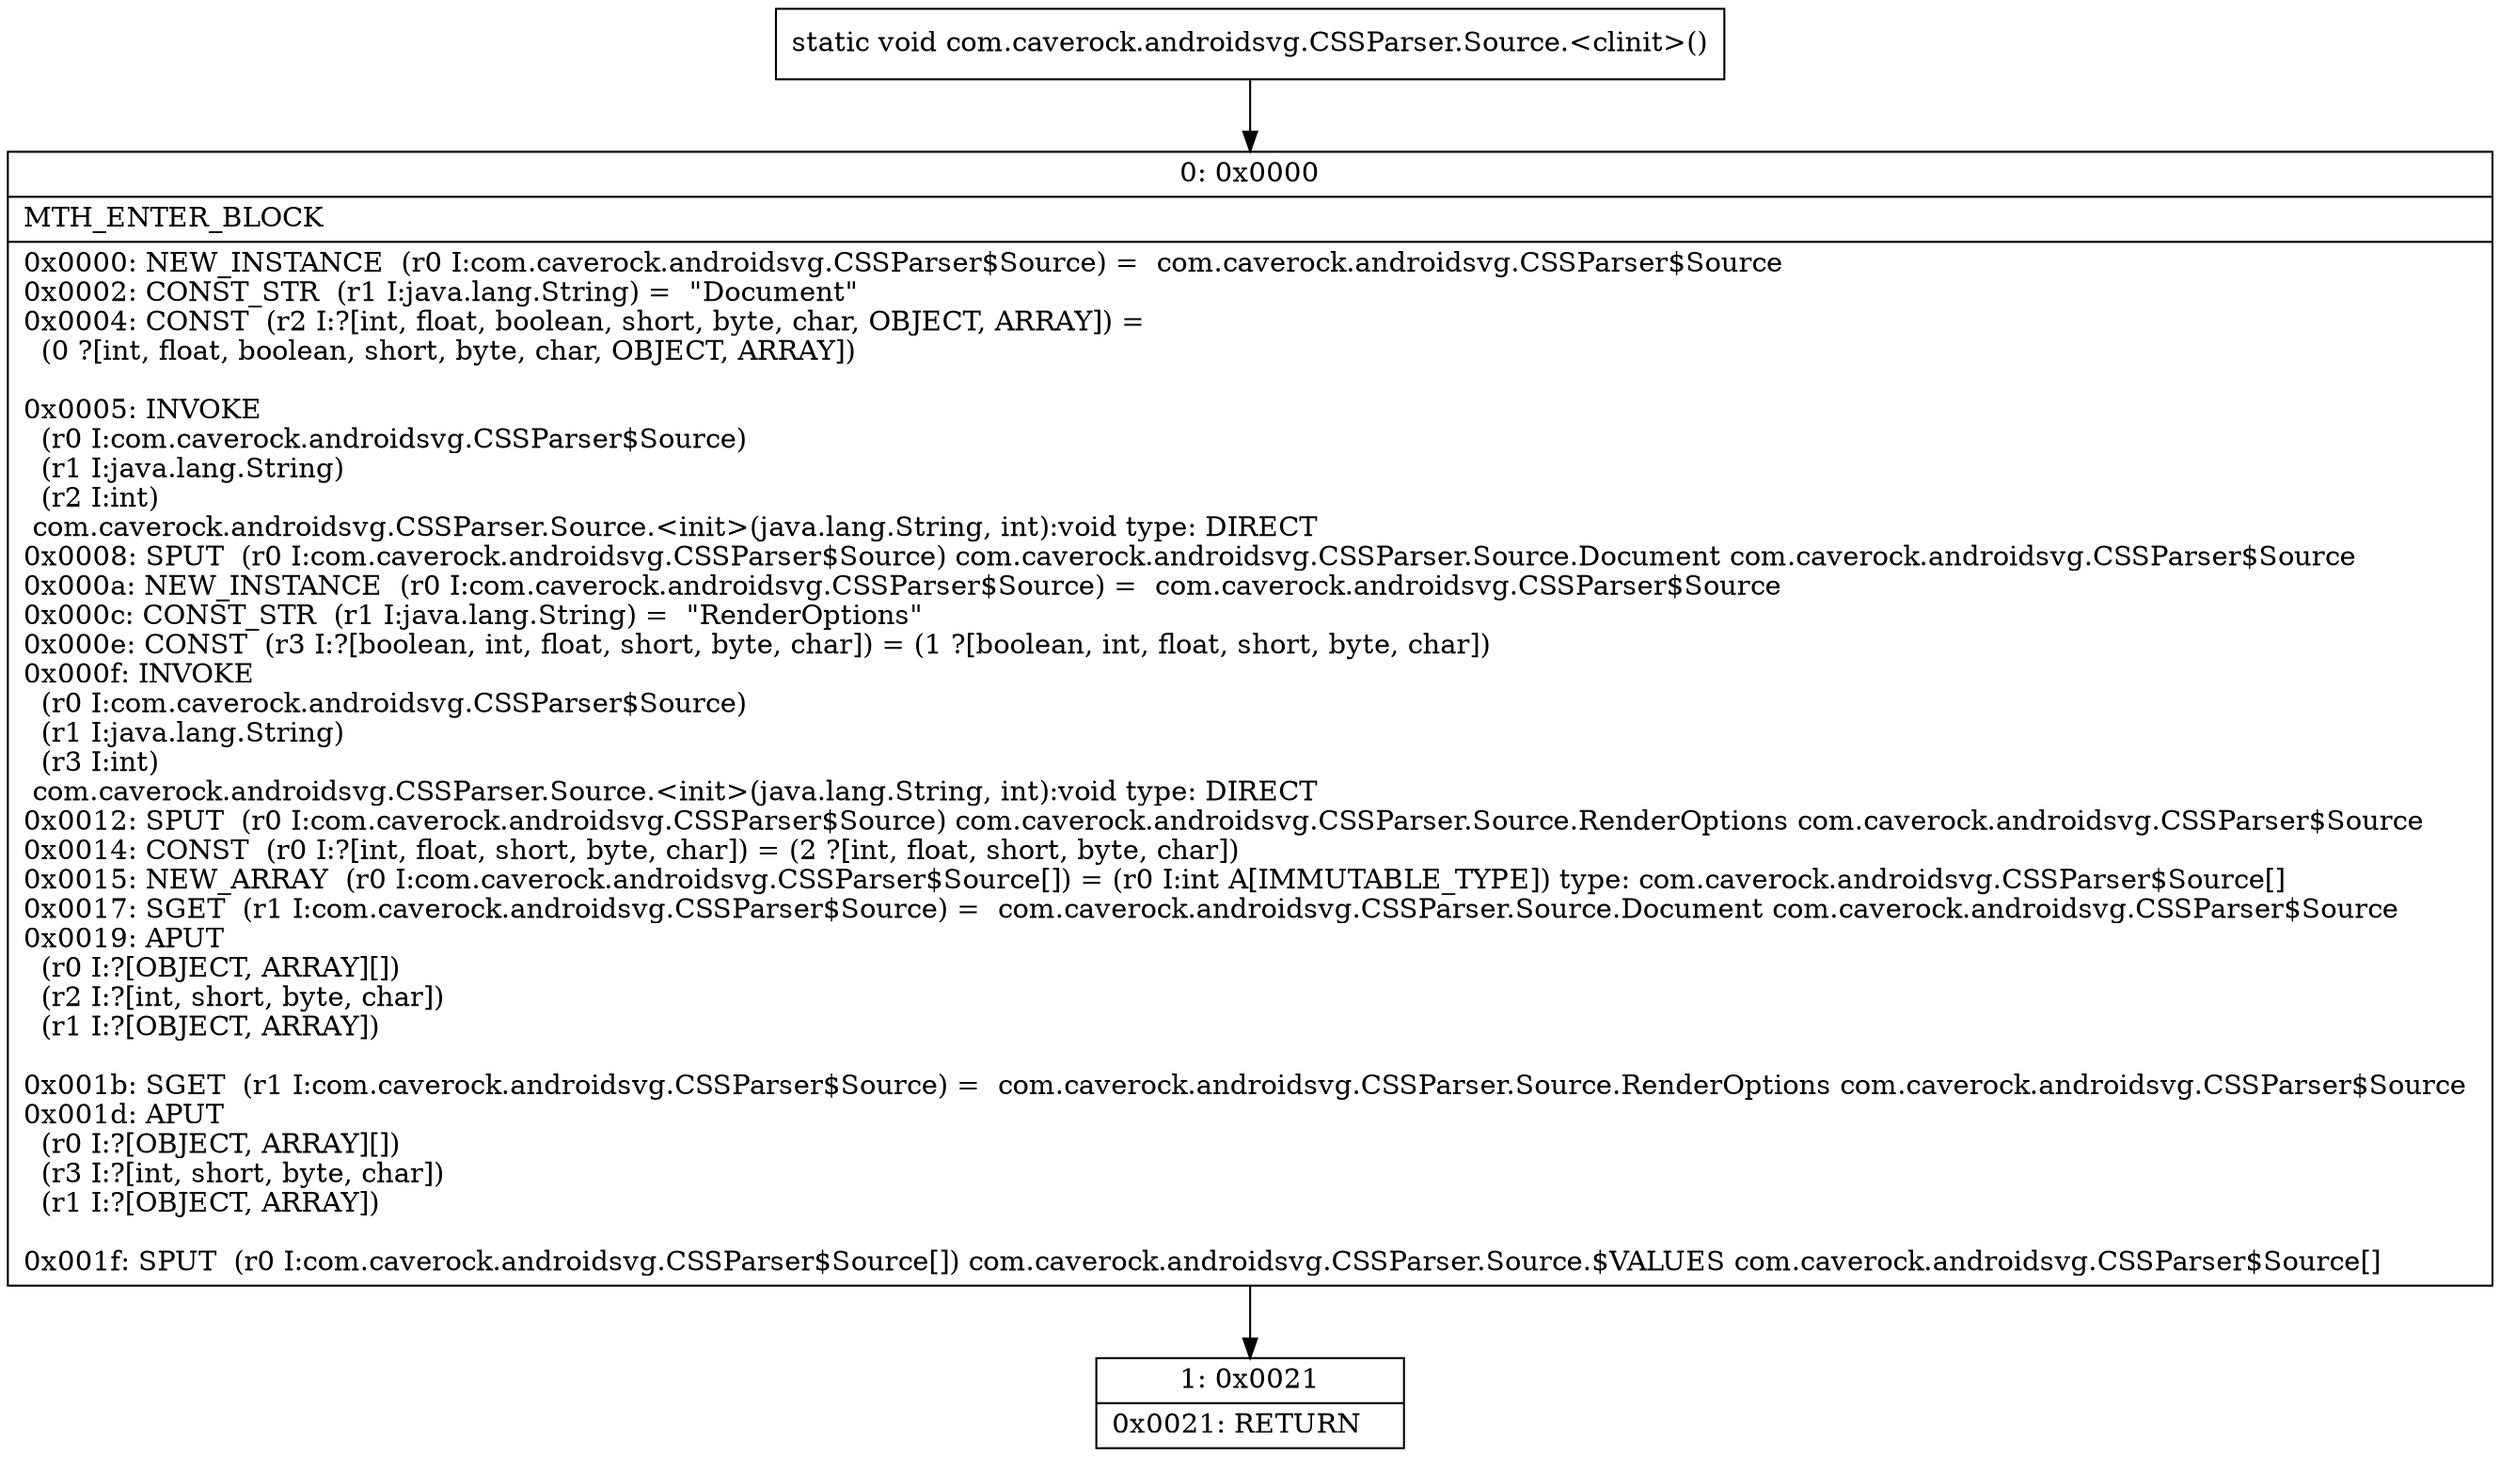 digraph "CFG forcom.caverock.androidsvg.CSSParser.Source.\<clinit\>()V" {
Node_0 [shape=record,label="{0\:\ 0x0000|MTH_ENTER_BLOCK\l|0x0000: NEW_INSTANCE  (r0 I:com.caverock.androidsvg.CSSParser$Source) =  com.caverock.androidsvg.CSSParser$Source \l0x0002: CONST_STR  (r1 I:java.lang.String) =  \"Document\" \l0x0004: CONST  (r2 I:?[int, float, boolean, short, byte, char, OBJECT, ARRAY]) = \l  (0 ?[int, float, boolean, short, byte, char, OBJECT, ARRAY])\l \l0x0005: INVOKE  \l  (r0 I:com.caverock.androidsvg.CSSParser$Source)\l  (r1 I:java.lang.String)\l  (r2 I:int)\l com.caverock.androidsvg.CSSParser.Source.\<init\>(java.lang.String, int):void type: DIRECT \l0x0008: SPUT  (r0 I:com.caverock.androidsvg.CSSParser$Source) com.caverock.androidsvg.CSSParser.Source.Document com.caverock.androidsvg.CSSParser$Source \l0x000a: NEW_INSTANCE  (r0 I:com.caverock.androidsvg.CSSParser$Source) =  com.caverock.androidsvg.CSSParser$Source \l0x000c: CONST_STR  (r1 I:java.lang.String) =  \"RenderOptions\" \l0x000e: CONST  (r3 I:?[boolean, int, float, short, byte, char]) = (1 ?[boolean, int, float, short, byte, char]) \l0x000f: INVOKE  \l  (r0 I:com.caverock.androidsvg.CSSParser$Source)\l  (r1 I:java.lang.String)\l  (r3 I:int)\l com.caverock.androidsvg.CSSParser.Source.\<init\>(java.lang.String, int):void type: DIRECT \l0x0012: SPUT  (r0 I:com.caverock.androidsvg.CSSParser$Source) com.caverock.androidsvg.CSSParser.Source.RenderOptions com.caverock.androidsvg.CSSParser$Source \l0x0014: CONST  (r0 I:?[int, float, short, byte, char]) = (2 ?[int, float, short, byte, char]) \l0x0015: NEW_ARRAY  (r0 I:com.caverock.androidsvg.CSSParser$Source[]) = (r0 I:int A[IMMUTABLE_TYPE]) type: com.caverock.androidsvg.CSSParser$Source[] \l0x0017: SGET  (r1 I:com.caverock.androidsvg.CSSParser$Source) =  com.caverock.androidsvg.CSSParser.Source.Document com.caverock.androidsvg.CSSParser$Source \l0x0019: APUT  \l  (r0 I:?[OBJECT, ARRAY][])\l  (r2 I:?[int, short, byte, char])\l  (r1 I:?[OBJECT, ARRAY])\l \l0x001b: SGET  (r1 I:com.caverock.androidsvg.CSSParser$Source) =  com.caverock.androidsvg.CSSParser.Source.RenderOptions com.caverock.androidsvg.CSSParser$Source \l0x001d: APUT  \l  (r0 I:?[OBJECT, ARRAY][])\l  (r3 I:?[int, short, byte, char])\l  (r1 I:?[OBJECT, ARRAY])\l \l0x001f: SPUT  (r0 I:com.caverock.androidsvg.CSSParser$Source[]) com.caverock.androidsvg.CSSParser.Source.$VALUES com.caverock.androidsvg.CSSParser$Source[] \l}"];
Node_1 [shape=record,label="{1\:\ 0x0021|0x0021: RETURN   \l}"];
MethodNode[shape=record,label="{static void com.caverock.androidsvg.CSSParser.Source.\<clinit\>() }"];
MethodNode -> Node_0;
Node_0 -> Node_1;
}

